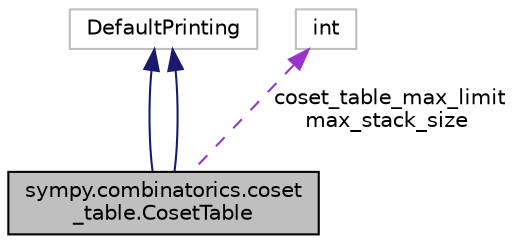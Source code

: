 digraph "sympy.combinatorics.coset_table.CosetTable"
{
 // LATEX_PDF_SIZE
  edge [fontname="Helvetica",fontsize="10",labelfontname="Helvetica",labelfontsize="10"];
  node [fontname="Helvetica",fontsize="10",shape=record];
  Node1 [label="sympy.combinatorics.coset\l_table.CosetTable",height=0.2,width=0.4,color="black", fillcolor="grey75", style="filled", fontcolor="black",tooltip="COSET TABLE #."];
  Node2 -> Node1 [dir="back",color="midnightblue",fontsize="10",style="solid",fontname="Helvetica"];
  Node2 [label="DefaultPrinting",height=0.2,width=0.4,color="grey75", fillcolor="white", style="filled",tooltip=" "];
  Node2 -> Node1 [dir="back",color="midnightblue",fontsize="10",style="solid",fontname="Helvetica"];
  Node3 -> Node1 [dir="back",color="darkorchid3",fontsize="10",style="dashed",label=" coset_table_max_limit\nmax_stack_size" ,fontname="Helvetica"];
  Node3 [label="int",height=0.2,width=0.4,color="grey75", fillcolor="white", style="filled",tooltip=" "];
}
